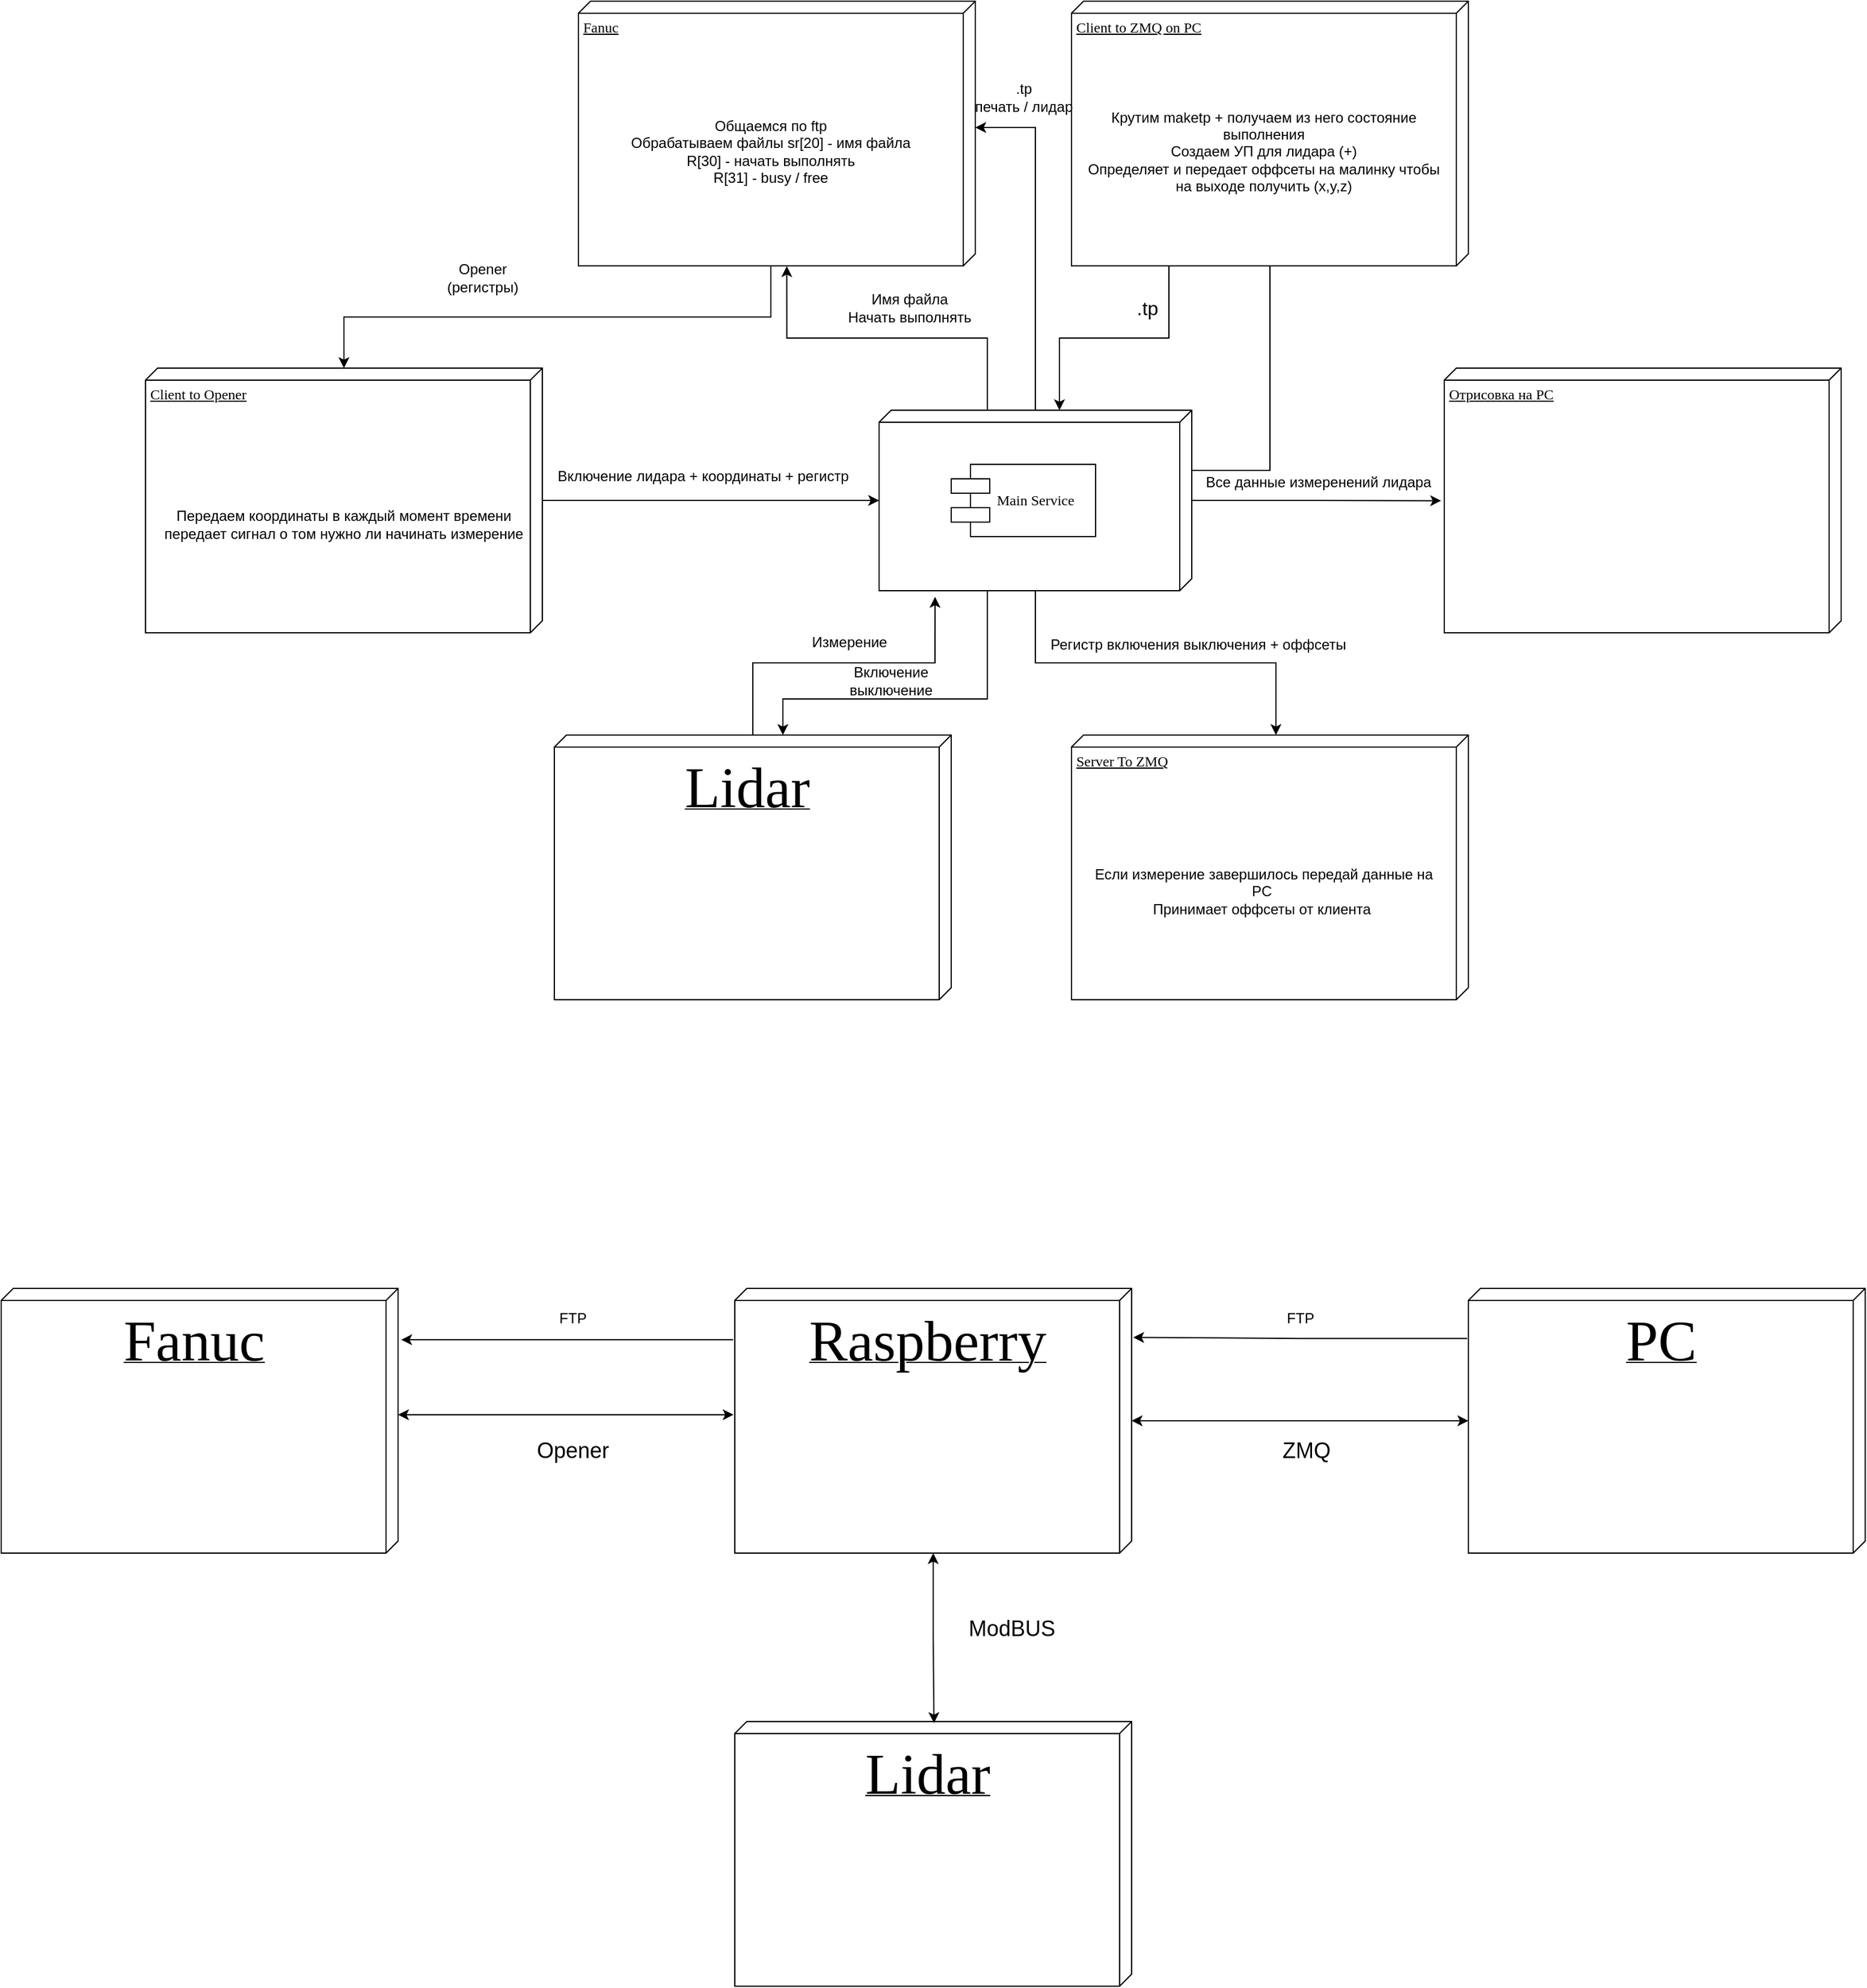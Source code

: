 <mxfile version="22.0.8" type="github">
  <diagram name="Page-1" id="5f0bae14-7c28-e335-631c-24af17079c00">
    <mxGraphModel dx="2739" dy="938" grid="1" gridSize="10" guides="1" tooltips="1" connect="1" arrows="1" fold="1" page="1" pageScale="1" pageWidth="1100" pageHeight="850" background="none" math="0" shadow="0">
      <root>
        <mxCell id="0" />
        <mxCell id="1" parent="0" />
        <mxCell id="39150e848f15840c-1" value="Fanuc" style="verticalAlign=top;align=left;spacingTop=8;spacingLeft=2;spacingRight=12;shape=cube;size=10;direction=south;fontStyle=4;html=1;rounded=0;shadow=0;comic=0;labelBackgroundColor=none;strokeWidth=1;fontFamily=Verdana;fontSize=12" parent="1" vertex="1">
          <mxGeometry x="120" y="70" width="330" height="220" as="geometry" />
        </mxCell>
        <mxCell id="39150e848f15840c-2" value="Client to ZMQ on PC" style="verticalAlign=top;align=left;spacingTop=8;spacingLeft=2;spacingRight=12;shape=cube;size=10;direction=south;fontStyle=4;html=1;rounded=0;shadow=0;comic=0;labelBackgroundColor=none;strokeWidth=1;fontFamily=Verdana;fontSize=12" parent="1" vertex="1">
          <mxGeometry x="530" y="70" width="330" height="220" as="geometry" />
        </mxCell>
        <mxCell id="39150e848f15840c-3" value="" style="verticalAlign=top;align=left;spacingTop=8;spacingLeft=2;spacingRight=12;shape=cube;size=10;direction=south;fontStyle=4;html=1;rounded=0;shadow=0;comic=0;labelBackgroundColor=none;strokeWidth=1;fontFamily=Verdana;fontSize=12" parent="1" vertex="1">
          <mxGeometry x="370" y="410" width="260" height="150" as="geometry" />
        </mxCell>
        <mxCell id="39150e848f15840c-10" value="Main Service" style="shape=component;align=left;spacingLeft=36;rounded=0;shadow=0;comic=0;labelBackgroundColor=none;strokeWidth=1;fontFamily=Verdana;fontSize=12;html=1;" parent="1" vertex="1">
          <mxGeometry x="430" y="455" width="120" height="60" as="geometry" />
        </mxCell>
        <mxCell id="39150e848f15840c-17" style="edgeStyle=orthogonalEdgeStyle;rounded=0;html=1;labelBackgroundColor=none;startArrow=none;startFill=0;startSize=8;endArrow=none;endFill=0;endSize=16;fontFamily=Verdana;fontSize=12;" parent="1" source="39150e848f15840c-3" target="39150e848f15840c-2" edge="1">
          <mxGeometry relative="1" as="geometry">
            <Array as="points">
              <mxPoint x="695" y="460" />
            </Array>
          </mxGeometry>
        </mxCell>
        <mxCell id="WfGRSSMyw_llNKsG44EG-2" value="Opener&lt;br&gt;(регистры)" style="text;html=1;align=center;verticalAlign=middle;resizable=0;points=[];autosize=1;strokeColor=none;fillColor=none;rotation=0;" parent="1" vertex="1">
          <mxGeometry y="280" width="80" height="40" as="geometry" />
        </mxCell>
        <mxCell id="WfGRSSMyw_llNKsG44EG-3" value="Server To ZMQ" style="verticalAlign=top;align=left;spacingTop=8;spacingLeft=2;spacingRight=12;shape=cube;size=10;direction=south;fontStyle=4;html=1;rounded=0;shadow=0;comic=0;labelBackgroundColor=none;strokeWidth=1;fontFamily=Verdana;fontSize=12" parent="1" vertex="1">
          <mxGeometry x="530" y="680" width="330" height="220" as="geometry" />
        </mxCell>
        <mxCell id="WfGRSSMyw_llNKsG44EG-12" value="&lt;font style=&quot;font-size: 48px;&quot;&gt;Lidar&lt;/font&gt;" style="verticalAlign=top;align=center;spacingTop=8;spacingLeft=2;spacingRight=12;shape=cube;size=10;direction=south;fontStyle=4;html=1;rounded=0;shadow=0;comic=0;labelBackgroundColor=none;strokeWidth=1;fontFamily=Verdana;fontSize=12" parent="1" vertex="1">
          <mxGeometry x="100" y="680" width="330" height="220" as="geometry" />
        </mxCell>
        <mxCell id="WfGRSSMyw_llNKsG44EG-19" value="Общаемся по ftp&lt;br&gt;Обрабатываем файлы sr[20] - имя файла&lt;br&gt;R[30] - начать выполнять&lt;br&gt;R[31] - busy / free" style="text;html=1;strokeColor=none;fillColor=none;align=center;verticalAlign=middle;whiteSpace=wrap;rounded=0;" parent="1" vertex="1">
          <mxGeometry x="130" y="110" width="300" height="170" as="geometry" />
        </mxCell>
        <mxCell id="WfGRSSMyw_llNKsG44EG-33" style="edgeStyle=orthogonalEdgeStyle;rounded=0;orthogonalLoop=1;jettySize=auto;html=1;" parent="1" edge="1">
          <mxGeometry relative="1" as="geometry">
            <mxPoint x="520" y="410" as="targetPoint" />
            <mxPoint x="611" y="290" as="sourcePoint" />
            <Array as="points">
              <mxPoint x="611" y="350" />
              <mxPoint x="520" y="350" />
            </Array>
          </mxGeometry>
        </mxCell>
        <mxCell id="WfGRSSMyw_llNKsG44EG-20" value="Крутим maketp + получаем из него состояние выполнения&lt;br&gt;Создаем УП для лидара (+)&lt;br&gt;Определяет и передает оффсеты на малинку чтобы на выходе получить (x,y,z)" style="text;html=1;strokeColor=none;fillColor=none;align=center;verticalAlign=middle;whiteSpace=wrap;rounded=0;" parent="1" vertex="1">
          <mxGeometry x="540" y="110" width="300" height="170" as="geometry" />
        </mxCell>
        <mxCell id="WfGRSSMyw_llNKsG44EG-21" value="Отрисовка на PC" style="verticalAlign=top;align=left;spacingTop=8;spacingLeft=2;spacingRight=12;shape=cube;size=10;direction=south;fontStyle=4;html=1;rounded=0;shadow=0;comic=0;labelBackgroundColor=none;strokeWidth=1;fontFamily=Verdana;fontSize=12" parent="1" vertex="1">
          <mxGeometry x="840" y="375" width="330" height="220" as="geometry" />
        </mxCell>
        <mxCell id="WfGRSSMyw_llNKsG44EG-22" style="edgeStyle=orthogonalEdgeStyle;rounded=0;orthogonalLoop=1;jettySize=auto;html=1;entryX=0.501;entryY=1.008;entryDx=0;entryDy=0;entryPerimeter=0;" parent="1" source="39150e848f15840c-3" target="WfGRSSMyw_llNKsG44EG-21" edge="1">
          <mxGeometry relative="1" as="geometry" />
        </mxCell>
        <mxCell id="WfGRSSMyw_llNKsG44EG-25" style="edgeStyle=orthogonalEdgeStyle;rounded=0;orthogonalLoop=1;jettySize=auto;html=1;" parent="1" source="WfGRSSMyw_llNKsG44EG-23" target="39150e848f15840c-3" edge="1">
          <mxGeometry relative="1" as="geometry" />
        </mxCell>
        <mxCell id="WfGRSSMyw_llNKsG44EG-23" value="Client to Opener&lt;br&gt;" style="verticalAlign=top;align=left;spacingTop=8;spacingLeft=2;spacingRight=12;shape=cube;size=10;direction=south;fontStyle=4;html=1;rounded=0;shadow=0;comic=0;labelBackgroundColor=none;strokeWidth=1;fontFamily=Verdana;fontSize=12" parent="1" vertex="1">
          <mxGeometry x="-240" y="375" width="330" height="220" as="geometry" />
        </mxCell>
        <mxCell id="WfGRSSMyw_llNKsG44EG-26" value="Передаем координаты в каждый момент времени&lt;br&gt;передает сигнал о том нужно ли начинать измерение" style="text;html=1;strokeColor=none;fillColor=none;align=center;verticalAlign=middle;whiteSpace=wrap;rounded=0;" parent="1" vertex="1">
          <mxGeometry x="-230" y="420" width="310" height="170" as="geometry" />
        </mxCell>
        <mxCell id="WfGRSSMyw_llNKsG44EG-28" style="edgeStyle=orthogonalEdgeStyle;rounded=0;orthogonalLoop=1;jettySize=auto;html=1;entryX=1.001;entryY=0.475;entryDx=0;entryDy=0;entryPerimeter=0;" parent="1" source="39150e848f15840c-3" target="39150e848f15840c-1" edge="1">
          <mxGeometry relative="1" as="geometry">
            <Array as="points">
              <mxPoint x="460" y="350" />
              <mxPoint x="293" y="350" />
            </Array>
          </mxGeometry>
        </mxCell>
        <mxCell id="WfGRSSMyw_llNKsG44EG-29" value="Имя файла&lt;br&gt;Начать выполнять" style="text;html=1;align=center;verticalAlign=middle;resizable=0;points=[];autosize=1;strokeColor=none;fillColor=none;" parent="1" vertex="1">
          <mxGeometry x="330" y="305" width="130" height="40" as="geometry" />
        </mxCell>
        <mxCell id="WfGRSSMyw_llNKsG44EG-34" value="&lt;font style=&quot;font-size: 16px;&quot;&gt;.tp&amp;nbsp;&lt;/font&gt;" style="text;html=1;align=center;verticalAlign=middle;resizable=0;points=[];autosize=1;strokeColor=none;fillColor=none;" parent="1" vertex="1">
          <mxGeometry x="570" y="310" width="50" height="30" as="geometry" />
        </mxCell>
        <mxCell id="WfGRSSMyw_llNKsG44EG-37" style="edgeStyle=orthogonalEdgeStyle;rounded=0;orthogonalLoop=1;jettySize=auto;html=1;entryX=0;entryY=0;entryDx=105;entryDy=0;entryPerimeter=0;" parent="1" source="39150e848f15840c-3" target="39150e848f15840c-1" edge="1">
          <mxGeometry relative="1" as="geometry" />
        </mxCell>
        <mxCell id="WfGRSSMyw_llNKsG44EG-38" value=".tp&lt;br&gt;печать / лидар" style="text;html=1;align=center;verticalAlign=middle;resizable=0;points=[];autosize=1;strokeColor=none;fillColor=none;" parent="1" vertex="1">
          <mxGeometry x="440" y="130" width="100" height="40" as="geometry" />
        </mxCell>
        <mxCell id="WfGRSSMyw_llNKsG44EG-39" style="edgeStyle=orthogonalEdgeStyle;rounded=0;orthogonalLoop=1;jettySize=auto;html=1;exitX=0;exitY=0;exitDx=220;exitDy=170;exitPerimeter=0;" parent="1" source="39150e848f15840c-1" target="WfGRSSMyw_llNKsG44EG-23" edge="1">
          <mxGeometry relative="1" as="geometry" />
        </mxCell>
        <mxCell id="_K_mVx8vYSZX302gucIz-1" value="Включение лидара + координаты + регистр&amp;nbsp;" style="text;html=1;align=center;verticalAlign=middle;resizable=0;points=[];autosize=1;strokeColor=none;fillColor=none;" parent="1" vertex="1">
          <mxGeometry x="90" y="450" width="270" height="30" as="geometry" />
        </mxCell>
        <mxCell id="ZX0EeAYlly6K1X_Uauz0-2" style="edgeStyle=orthogonalEdgeStyle;rounded=0;orthogonalLoop=1;jettySize=auto;html=1;entryX=0;entryY=0;entryDx=0;entryDy=160;entryPerimeter=0;" parent="1" source="39150e848f15840c-3" target="WfGRSSMyw_llNKsG44EG-3" edge="1">
          <mxGeometry relative="1" as="geometry" />
        </mxCell>
        <mxCell id="ZX0EeAYlly6K1X_Uauz0-3" value="Регистр включения выключения + оффсеты" style="text;html=1;align=center;verticalAlign=middle;resizable=0;points=[];autosize=1;strokeColor=none;fillColor=none;" parent="1" vertex="1">
          <mxGeometry x="500" y="590" width="270" height="30" as="geometry" />
        </mxCell>
        <mxCell id="ZX0EeAYlly6K1X_Uauz0-5" value="Если измерение завершилось передай данные на PC&amp;nbsp;&lt;br&gt;Принимает оффсеты от клиента&amp;nbsp;" style="text;html=1;strokeColor=none;fillColor=none;align=center;verticalAlign=middle;whiteSpace=wrap;rounded=0;" parent="1" vertex="1">
          <mxGeometry x="540" y="730" width="300" height="160" as="geometry" />
        </mxCell>
        <mxCell id="ZX0EeAYlly6K1X_Uauz0-6" style="edgeStyle=orthogonalEdgeStyle;rounded=0;orthogonalLoop=1;jettySize=auto;html=1;" parent="1" source="39150e848f15840c-3" edge="1">
          <mxGeometry relative="1" as="geometry">
            <mxPoint x="290" y="680" as="targetPoint" />
            <Array as="points">
              <mxPoint x="460" y="650" />
              <mxPoint x="290" y="650" />
              <mxPoint x="290" y="680" />
            </Array>
          </mxGeometry>
        </mxCell>
        <mxCell id="ZX0EeAYlly6K1X_Uauz0-7" style="edgeStyle=orthogonalEdgeStyle;rounded=0;orthogonalLoop=1;jettySize=auto;html=1;entryX=1.034;entryY=0.821;entryDx=0;entryDy=0;entryPerimeter=0;" parent="1" source="WfGRSSMyw_llNKsG44EG-12" target="39150e848f15840c-3" edge="1">
          <mxGeometry relative="1" as="geometry" />
        </mxCell>
        <mxCell id="ZX0EeAYlly6K1X_Uauz0-8" value="Включение выключение" style="text;html=1;strokeColor=none;fillColor=none;align=center;verticalAlign=middle;whiteSpace=wrap;rounded=0;" parent="1" vertex="1">
          <mxGeometry x="320" y="620" width="120" height="30" as="geometry" />
        </mxCell>
        <mxCell id="ZX0EeAYlly6K1X_Uauz0-10" value="Измерение" style="text;html=1;align=center;verticalAlign=middle;resizable=0;points=[];autosize=1;strokeColor=none;fillColor=none;" parent="1" vertex="1">
          <mxGeometry x="300" y="588" width="90" height="30" as="geometry" />
        </mxCell>
        <mxCell id="ZX0EeAYlly6K1X_Uauz0-11" value="Все данные измеренений лидара" style="text;html=1;align=center;verticalAlign=middle;resizable=0;points=[];autosize=1;strokeColor=none;fillColor=none;" parent="1" vertex="1">
          <mxGeometry x="630" y="455" width="210" height="30" as="geometry" />
        </mxCell>
        <mxCell id="h0qR2WP93y0kvAsljmoj-2" value="&lt;font style=&quot;font-size: 48px;&quot;&gt;Lidar&lt;/font&gt;" style="verticalAlign=top;align=center;spacingTop=8;spacingLeft=2;spacingRight=12;shape=cube;size=10;direction=south;fontStyle=4;html=1;rounded=0;shadow=0;comic=0;labelBackgroundColor=none;strokeWidth=1;fontFamily=Verdana;fontSize=12" parent="1" vertex="1">
          <mxGeometry x="250" y="1500" width="330" height="220" as="geometry" />
        </mxCell>
        <mxCell id="h0qR2WP93y0kvAsljmoj-7" style="edgeStyle=orthogonalEdgeStyle;rounded=0;orthogonalLoop=1;jettySize=auto;html=1;startArrow=classic;startFill=1;" parent="1" source="h0qR2WP93y0kvAsljmoj-4" target="h0qR2WP93y0kvAsljmoj-5" edge="1">
          <mxGeometry relative="1" as="geometry" />
        </mxCell>
        <mxCell id="h0qR2WP93y0kvAsljmoj-4" value="&lt;font style=&quot;font-size: 48px;&quot;&gt;Raspberry&lt;/font&gt;" style="verticalAlign=top;align=center;spacingTop=8;spacingLeft=2;spacingRight=12;shape=cube;size=10;direction=south;fontStyle=4;html=1;rounded=0;shadow=0;comic=0;labelBackgroundColor=none;strokeWidth=1;fontFamily=Verdana;fontSize=12" parent="1" vertex="1">
          <mxGeometry x="250" y="1140" width="330" height="220" as="geometry" />
        </mxCell>
        <mxCell id="h0qR2WP93y0kvAsljmoj-5" value="&lt;font style=&quot;font-size: 48px;&quot;&gt;PC&lt;/font&gt;" style="verticalAlign=top;align=center;spacingTop=8;spacingLeft=2;spacingRight=12;shape=cube;size=10;direction=south;fontStyle=4;html=1;rounded=0;shadow=0;comic=0;labelBackgroundColor=none;strokeWidth=1;fontFamily=Verdana;fontSize=12" parent="1" vertex="1">
          <mxGeometry x="860" y="1140" width="330" height="220" as="geometry" />
        </mxCell>
        <mxCell id="h0qR2WP93y0kvAsljmoj-6" value="&lt;font style=&quot;font-size: 48px;&quot;&gt;Fanuc&lt;/font&gt;" style="verticalAlign=top;align=center;spacingTop=8;spacingLeft=2;spacingRight=12;shape=cube;size=10;direction=south;fontStyle=4;html=1;rounded=0;shadow=0;comic=0;labelBackgroundColor=none;strokeWidth=1;fontFamily=Verdana;fontSize=12" parent="1" vertex="1">
          <mxGeometry x="-360" y="1140" width="330" height="220" as="geometry" />
        </mxCell>
        <mxCell id="h0qR2WP93y0kvAsljmoj-9" style="edgeStyle=orthogonalEdgeStyle;rounded=0;orthogonalLoop=1;jettySize=auto;html=1;entryX=0.006;entryY=0.498;entryDx=0;entryDy=0;entryPerimeter=0;startArrow=classic;startFill=1;" parent="1" source="h0qR2WP93y0kvAsljmoj-4" target="h0qR2WP93y0kvAsljmoj-2" edge="1">
          <mxGeometry relative="1" as="geometry" />
        </mxCell>
        <mxCell id="h0qR2WP93y0kvAsljmoj-10" style="edgeStyle=orthogonalEdgeStyle;rounded=0;orthogonalLoop=1;jettySize=auto;html=1;exitX=0;exitY=0;exitDx=105;exitDy=0;exitPerimeter=0;entryX=0.477;entryY=1.003;entryDx=0;entryDy=0;entryPerimeter=0;startArrow=classic;startFill=1;" parent="1" source="h0qR2WP93y0kvAsljmoj-6" target="h0qR2WP93y0kvAsljmoj-4" edge="1">
          <mxGeometry relative="1" as="geometry" />
        </mxCell>
        <mxCell id="h0qR2WP93y0kvAsljmoj-11" value="&lt;font style=&quot;font-size: 18px;&quot;&gt;ModBUS&lt;/font&gt;" style="text;html=1;align=center;verticalAlign=middle;resizable=0;points=[];autosize=1;strokeColor=none;fillColor=none;" parent="1" vertex="1">
          <mxGeometry x="430" y="1403" width="100" height="40" as="geometry" />
        </mxCell>
        <mxCell id="h0qR2WP93y0kvAsljmoj-12" value="&lt;font style=&quot;font-size: 18px;&quot;&gt;ZMQ&lt;/font&gt;" style="text;html=1;align=center;verticalAlign=middle;resizable=0;points=[];autosize=1;strokeColor=none;fillColor=none;" parent="1" vertex="1">
          <mxGeometry x="695" y="1255" width="60" height="40" as="geometry" />
        </mxCell>
        <mxCell id="h0qR2WP93y0kvAsljmoj-13" value="&lt;font style=&quot;font-size: 18px;&quot;&gt;Opener&lt;/font&gt;" style="text;html=1;align=center;verticalAlign=middle;resizable=0;points=[];autosize=1;strokeColor=none;fillColor=none;" parent="1" vertex="1">
          <mxGeometry x="75" y="1255" width="80" height="40" as="geometry" />
        </mxCell>
        <mxCell id="h0qR2WP93y0kvAsljmoj-15" style="edgeStyle=orthogonalEdgeStyle;rounded=0;orthogonalLoop=1;jettySize=auto;html=1;entryX=0.194;entryY=-0.008;entryDx=0;entryDy=0;entryPerimeter=0;exitX=0.194;exitY=1.004;exitDx=0;exitDy=0;exitPerimeter=0;" parent="1" source="h0qR2WP93y0kvAsljmoj-4" target="h0qR2WP93y0kvAsljmoj-6" edge="1">
          <mxGeometry relative="1" as="geometry" />
        </mxCell>
        <mxCell id="h0qR2WP93y0kvAsljmoj-16" value="FTP" style="text;html=1;align=center;verticalAlign=middle;resizable=0;points=[];autosize=1;strokeColor=none;fillColor=none;" parent="1" vertex="1">
          <mxGeometry x="90" y="1150" width="50" height="30" as="geometry" />
        </mxCell>
        <mxCell id="h0qR2WP93y0kvAsljmoj-17" style="edgeStyle=orthogonalEdgeStyle;rounded=0;orthogonalLoop=1;jettySize=auto;html=1;entryX=0.185;entryY=-0.004;entryDx=0;entryDy=0;entryPerimeter=0;exitX=0.189;exitY=1.003;exitDx=0;exitDy=0;exitPerimeter=0;" parent="1" source="h0qR2WP93y0kvAsljmoj-5" target="h0qR2WP93y0kvAsljmoj-4" edge="1">
          <mxGeometry relative="1" as="geometry" />
        </mxCell>
        <mxCell id="h0qR2WP93y0kvAsljmoj-18" value="FTP" style="text;html=1;align=center;verticalAlign=middle;resizable=0;points=[];autosize=1;strokeColor=none;fillColor=none;" parent="1" vertex="1">
          <mxGeometry x="695" y="1150" width="50" height="30" as="geometry" />
        </mxCell>
      </root>
    </mxGraphModel>
  </diagram>
</mxfile>
